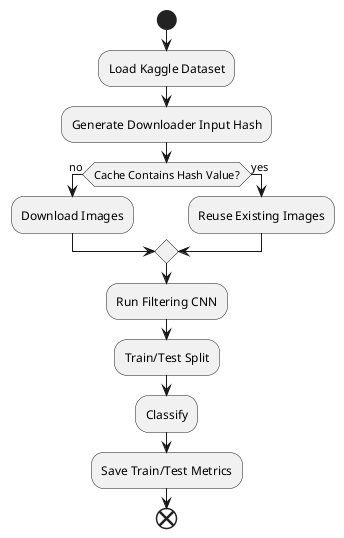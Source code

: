 @startuml
skinparam monochrome true

start

:Load Kaggle Dataset;
:Generate Downloader Input Hash;
if (Cache Contains Hash Value?) then (no)
	:Download Images;
else (yes)
	:Reuse Existing Images;
endif
:Run Filtering CNN;
:Train/Test Split;
:Classify;
:Save Train/Test Metrics;

end

@enduml
